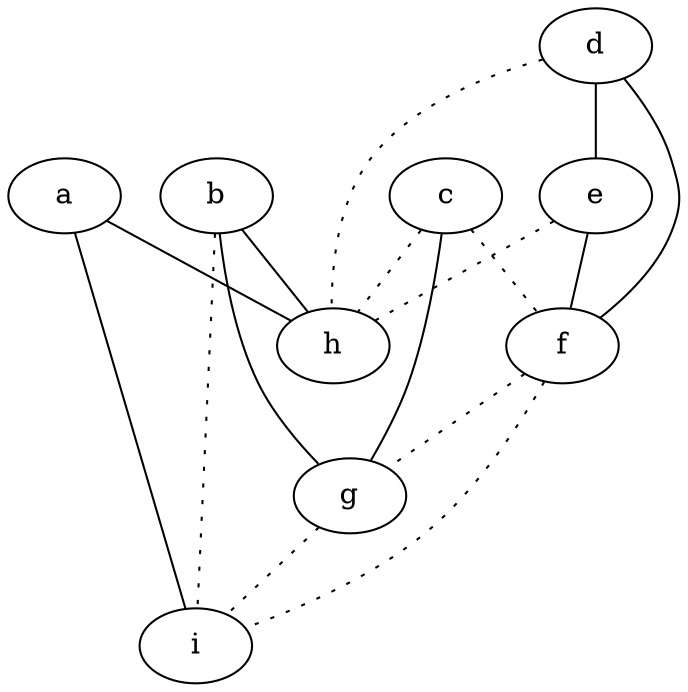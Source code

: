 graph {
a -- h;
a -- i;
b -- g;
b -- h;
b -- i [style=dotted];
c -- f [style=dotted];
c -- g;
c -- h [style=dotted];
d -- e;
d -- f;
d -- h [style=dotted];
e -- f;
e -- h [style=dotted];
f -- g [style=dotted];
f -- i [style=dotted];
g -- i [style=dotted];
}
